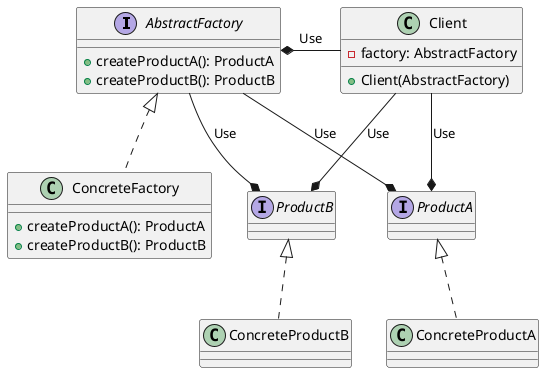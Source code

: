 @startuml

interface AbstractFactory {
 +createProductA(): ProductA
 +createProductB(): ProductB
}

class ConcreteFactory implements AbstractFactory {
 +createProductA(): ProductA
 +createProductB(): ProductB
}

interface ProductA{}
class ConcreteProductA implements ProductA {}

interface ProductB{}
class ConcreteProductB implements ProductB {}

AbstractFactory -right-* ProductA : Use
AbstractFactory -right-* ProductB : Use

Class Client {
 -factory: AbstractFactory
 +Client(AbstractFactory)
}

Client -left-* AbstractFactory : Use
Client --* ProductA : Use
Client --* ProductB : Use


@enduml